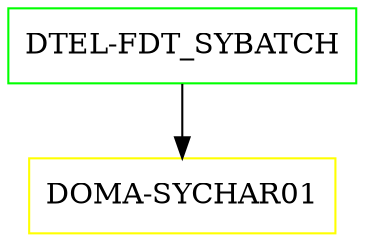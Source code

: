 digraph G {
  "DTEL-FDT_SYBATCH" [shape=box,color=green];
  "DOMA-SYCHAR01" [shape=box,color=yellow,URL="./DOMA_SYCHAR01.html"];
  "DTEL-FDT_SYBATCH" -> "DOMA-SYCHAR01";
}
